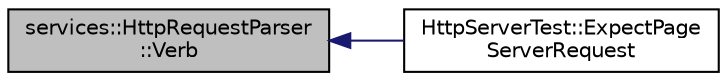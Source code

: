 digraph "services::HttpRequestParser::Verb"
{
 // INTERACTIVE_SVG=YES
  edge [fontname="Helvetica",fontsize="10",labelfontname="Helvetica",labelfontsize="10"];
  node [fontname="Helvetica",fontsize="10",shape=record];
  rankdir="LR";
  Node41 [label="services::HttpRequestParser\l::Verb",height=0.2,width=0.4,color="black", fillcolor="grey75", style="filled", fontcolor="black"];
  Node41 -> Node42 [dir="back",color="midnightblue",fontsize="10",style="solid",fontname="Helvetica"];
  Node42 [label="HttpServerTest::ExpectPage\lServerRequest",height=0.2,width=0.4,color="black", fillcolor="white", style="filled",URL="$d7/dd3/class_http_server_test.html#a252c903937e555cf95731b852c209631"];
}
